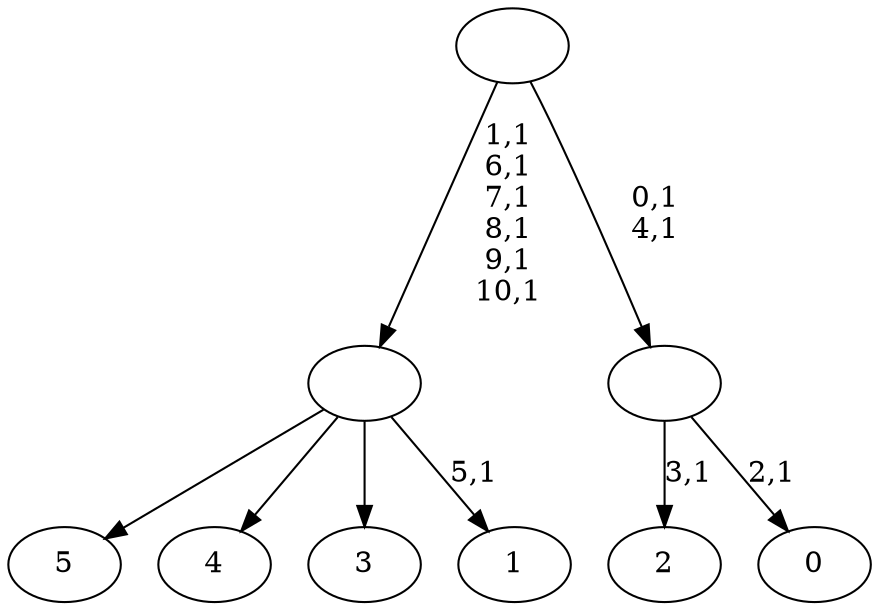 digraph T {
	17 [label="5"]
	16 [label="4"]
	15 [label="3"]
	14 [label="2"]
	12 [label="1"]
	10 [label=""]
	4 [label="0"]
	2 [label=""]
	0 [label=""]
	10 -> 12 [label="5,1"]
	10 -> 17 [label=""]
	10 -> 16 [label=""]
	10 -> 15 [label=""]
	2 -> 4 [label="2,1"]
	2 -> 14 [label="3,1"]
	0 -> 2 [label="0,1\n4,1"]
	0 -> 10 [label="1,1\n6,1\n7,1\n8,1\n9,1\n10,1"]
}
